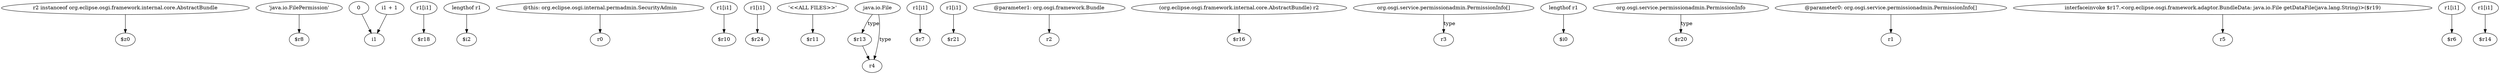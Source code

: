 digraph g {
0[label="r2 instanceof org.eclipse.osgi.framework.internal.core.AbstractBundle"]
1[label="$z0"]
0->1[label=""]
2[label="'java.io.FilePermission'"]
3[label="$r8"]
2->3[label=""]
4[label="0"]
5[label="i1"]
4->5[label=""]
6[label="r1[i1]"]
7[label="$r18"]
6->7[label=""]
8[label="lengthof r1"]
9[label="$i2"]
8->9[label=""]
10[label="@this: org.eclipse.osgi.internal.permadmin.SecurityAdmin"]
11[label="r0"]
10->11[label=""]
12[label="r1[i1]"]
13[label="$r10"]
12->13[label=""]
14[label="r1[i1]"]
15[label="$r24"]
14->15[label=""]
16[label="'<<ALL FILES>>'"]
17[label="$r11"]
16->17[label=""]
18[label="java.io.File"]
19[label="$r13"]
18->19[label="type"]
20[label="r1[i1]"]
21[label="$r7"]
20->21[label=""]
22[label="r4"]
19->22[label=""]
23[label="r1[i1]"]
24[label="$r21"]
23->24[label=""]
25[label="@parameter1: org.osgi.framework.Bundle"]
26[label="r2"]
25->26[label=""]
27[label="(org.eclipse.osgi.framework.internal.core.AbstractBundle) r2"]
28[label="$r16"]
27->28[label=""]
29[label="org.osgi.service.permissionadmin.PermissionInfo[]"]
30[label="r3"]
29->30[label="type"]
31[label="lengthof r1"]
32[label="$i0"]
31->32[label=""]
33[label="org.osgi.service.permissionadmin.PermissionInfo"]
34[label="$r20"]
33->34[label="type"]
35[label="i1 + 1"]
35->5[label=""]
36[label="@parameter0: org.osgi.service.permissionadmin.PermissionInfo[]"]
37[label="r1"]
36->37[label=""]
38[label="interfaceinvoke $r17.<org.eclipse.osgi.framework.adaptor.BundleData: java.io.File getDataFile(java.lang.String)>($r19)"]
39[label="r5"]
38->39[label=""]
40[label="r1[i1]"]
41[label="$r6"]
40->41[label=""]
42[label="r1[i1]"]
43[label="$r14"]
42->43[label=""]
18->22[label="type"]
}